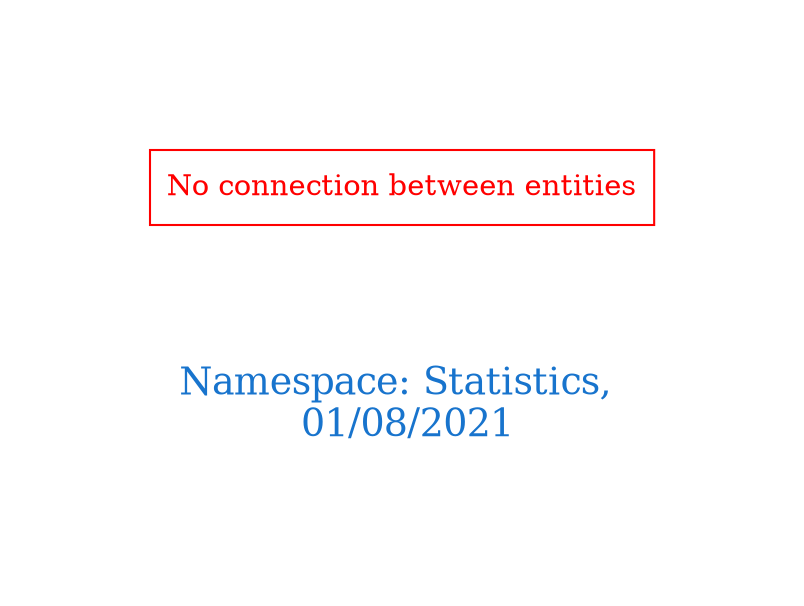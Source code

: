 digraph OGIT_ontology {
 graph [ rankdir= LR,pad=1 
fontsize = 18,
fontcolor= dodgerblue3,label = "\n\n\nNamespace: Statistics, \n 01/08/2021"];
node[shape=polygon];
edge [  color="gray81"];

"No connection between entities" [fontcolor = "red",color="red", shape="polygon"]
}
